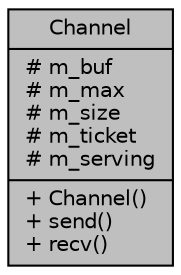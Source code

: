 digraph "Channel"
{
  edge [fontname="Helvetica",fontsize="10",labelfontname="Helvetica",labelfontsize="10"];
  node [fontname="Helvetica",fontsize="10",shape=record];
  Node1 [label="{Channel\n|# m_buf\l# m_max\l# m_size\l# m_ticket\l# m_serving\l|+ Channel()\l+ send()\l+ recv()\l}",height=0.2,width=0.4,color="black", fillcolor="grey75", style="filled", fontcolor="black"];
}
